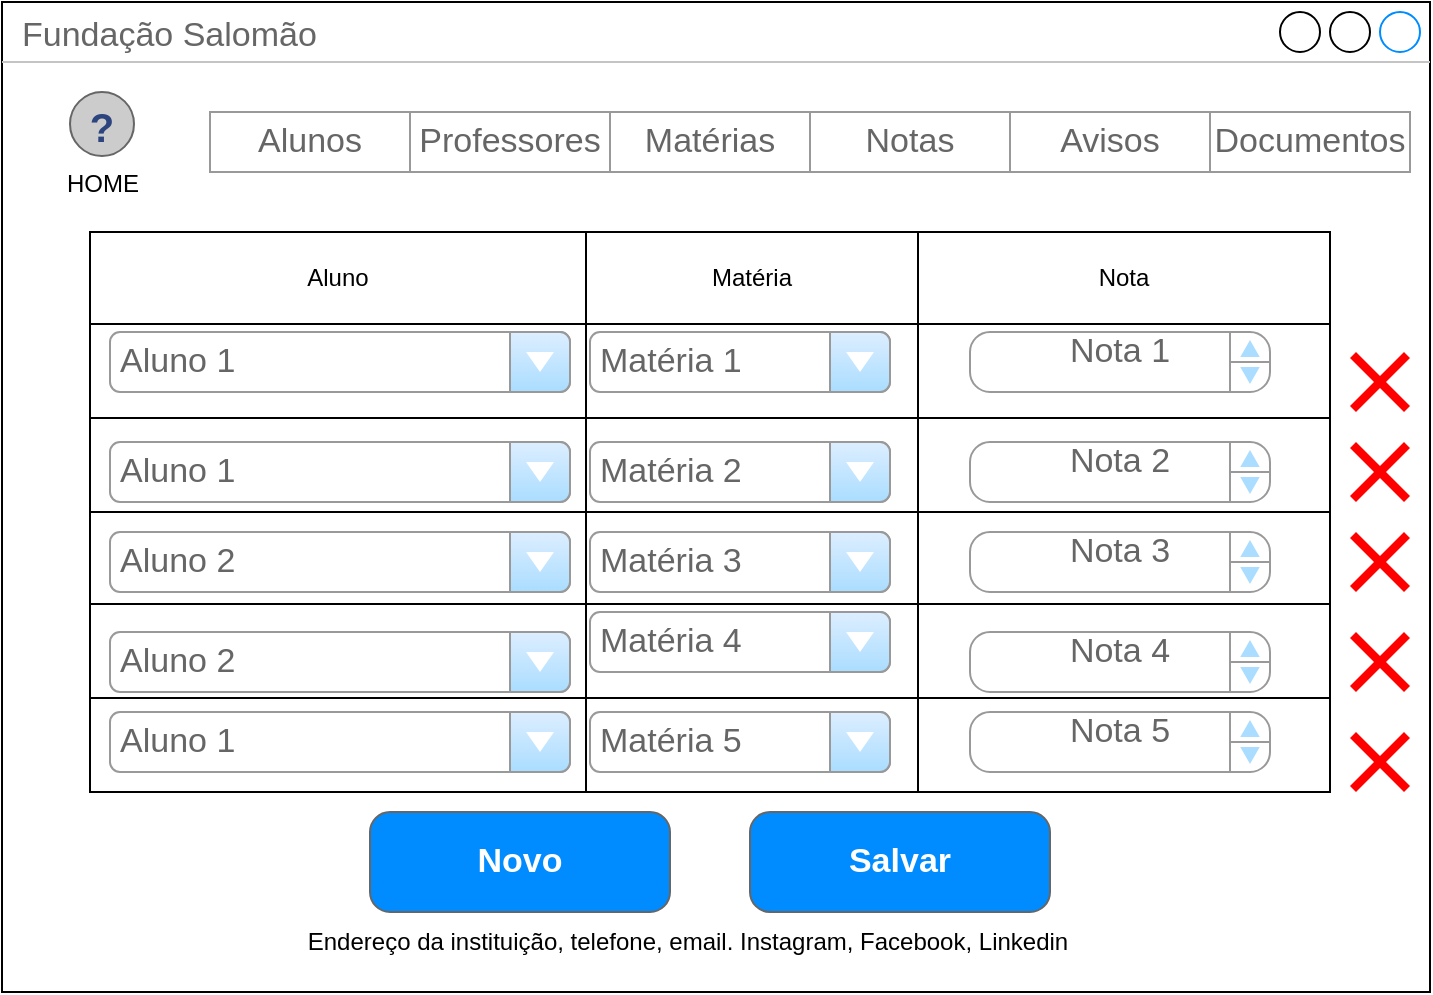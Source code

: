 <mxfile version="21.3.7" type="device">
  <diagram name="Página-1" id="Jkc078h2hcOx-05Bufs_">
    <mxGraphModel dx="880" dy="570" grid="1" gridSize="10" guides="1" tooltips="1" connect="1" arrows="1" fold="1" page="1" pageScale="1" pageWidth="827" pageHeight="1169" math="0" shadow="0">
      <root>
        <mxCell id="0" />
        <mxCell id="1" parent="0" />
        <mxCell id="MRH6tuEuY3I-kxTHl0fX-1" value="Fundação Salomão" style="strokeWidth=1;shadow=0;dashed=0;align=center;html=1;shape=mxgraph.mockup.containers.window;align=left;verticalAlign=top;spacingLeft=8;strokeColor2=#008cff;strokeColor3=#c4c4c4;fontColor=#666666;mainText=;fontSize=17;labelBackgroundColor=none;whiteSpace=wrap;" parent="1" vertex="1">
          <mxGeometry x="66" y="35" width="714" height="495" as="geometry" />
        </mxCell>
        <mxCell id="MRH6tuEuY3I-kxTHl0fX-2" value="" style="strokeWidth=1;shadow=0;dashed=0;align=center;html=1;shape=mxgraph.mockup.forms.rrect;rSize=0;strokeColor=#999999;" parent="1" vertex="1">
          <mxGeometry x="170" y="90" width="600" height="30" as="geometry" />
        </mxCell>
        <mxCell id="MRH6tuEuY3I-kxTHl0fX-3" value="Alunos" style="strokeColor=inherit;fillColor=inherit;gradientColor=inherit;strokeWidth=1;shadow=0;dashed=0;align=center;html=1;shape=mxgraph.mockup.forms.rrect;rSize=0;fontSize=17;fontColor=#666666;whiteSpace=wrap;" parent="MRH6tuEuY3I-kxTHl0fX-2" vertex="1">
          <mxGeometry width="100" height="30" as="geometry" />
        </mxCell>
        <mxCell id="MRH6tuEuY3I-kxTHl0fX-4" value="Professores" style="strokeColor=inherit;fillColor=inherit;gradientColor=inherit;strokeWidth=1;shadow=0;dashed=0;align=center;html=1;shape=mxgraph.mockup.forms.rrect;rSize=0;fontSize=17;fontColor=#666666;whiteSpace=wrap;" parent="MRH6tuEuY3I-kxTHl0fX-2" vertex="1">
          <mxGeometry x="100" width="100" height="30" as="geometry" />
        </mxCell>
        <mxCell id="MRH6tuEuY3I-kxTHl0fX-5" value="Matérias" style="strokeColor=inherit;fillColor=inherit;gradientColor=inherit;strokeWidth=1;shadow=0;dashed=0;align=center;html=1;shape=mxgraph.mockup.forms.rrect;rSize=0;fontSize=17;fontColor=#666666;whiteSpace=wrap;" parent="MRH6tuEuY3I-kxTHl0fX-2" vertex="1">
          <mxGeometry x="200" width="100" height="30" as="geometry" />
        </mxCell>
        <mxCell id="MRH6tuEuY3I-kxTHl0fX-6" value="Notas" style="strokeColor=inherit;fillColor=inherit;gradientColor=inherit;strokeWidth=1;shadow=0;dashed=0;align=center;html=1;shape=mxgraph.mockup.forms.rrect;rSize=0;fontSize=17;fontColor=#666666;whiteSpace=wrap;" parent="MRH6tuEuY3I-kxTHl0fX-2" vertex="1">
          <mxGeometry x="300" width="100" height="30" as="geometry" />
        </mxCell>
        <mxCell id="MRH6tuEuY3I-kxTHl0fX-7" value="Avisos" style="strokeColor=inherit;fillColor=inherit;gradientColor=inherit;strokeWidth=1;shadow=0;dashed=0;align=center;html=1;shape=mxgraph.mockup.forms.rrect;rSize=0;fontSize=17;fontColor=#666666;whiteSpace=wrap;" parent="MRH6tuEuY3I-kxTHl0fX-2" vertex="1">
          <mxGeometry x="400" width="100" height="30" as="geometry" />
        </mxCell>
        <mxCell id="MRH6tuEuY3I-kxTHl0fX-8" value="Documentos" style="strokeColor=inherit;fillColor=inherit;gradientColor=inherit;strokeWidth=1;shadow=0;dashed=0;align=center;html=1;shape=mxgraph.mockup.forms.rrect;rSize=0;fontSize=17;fontColor=#666666;whiteSpace=wrap;" parent="MRH6tuEuY3I-kxTHl0fX-2" vertex="1">
          <mxGeometry x="500" width="100" height="30" as="geometry" />
        </mxCell>
        <mxCell id="MRH6tuEuY3I-kxTHl0fX-11" value="HOME" style="verticalLabelPosition=bottom;shadow=0;dashed=0;align=center;html=1;verticalAlign=top;strokeWidth=1;shape=mxgraph.mockup.misc.help_icon;" parent="1" vertex="1">
          <mxGeometry x="100" y="80" width="32" height="32" as="geometry" />
        </mxCell>
        <mxCell id="MRH6tuEuY3I-kxTHl0fX-20" value="Endereço da instituição, telefone, email. Instagram, Facebook, Linkedin" style="text;html=1;strokeColor=none;fillColor=none;align=center;verticalAlign=middle;whiteSpace=wrap;rounded=0;" parent="1" vertex="1">
          <mxGeometry x="110" y="490" width="598" height="30" as="geometry" />
        </mxCell>
        <mxCell id="OGQ7hF3fuczE4n0vJREk-79" value="Salvar" style="strokeWidth=1;shadow=0;dashed=0;align=center;html=1;shape=mxgraph.mockup.buttons.button;strokeColor=#666666;fontColor=#ffffff;mainText=;buttonStyle=round;fontSize=17;fontStyle=1;fillColor=#008cff;whiteSpace=wrap;" parent="1" vertex="1">
          <mxGeometry x="440" y="440" width="150" height="50" as="geometry" />
        </mxCell>
        <mxCell id="yz4CL9eWpV4CYfy5Ghug-29" value="&lt;h1&gt;&lt;/h1&gt;&lt;table&gt;&lt;tbody&gt;&lt;tr&gt;&lt;td&gt;&lt;br&gt;&lt;/td&gt;&lt;td&gt;&lt;br&gt;&lt;/td&gt;&lt;td&gt;&lt;br&gt;&lt;/td&gt;&lt;td&gt;&lt;br&gt;&lt;/td&gt;&lt;/tr&gt;&lt;tr&gt;&lt;td&gt;&lt;br&gt;&lt;/td&gt;&lt;td&gt;&lt;br&gt;&lt;/td&gt;&lt;td&gt;&lt;br&gt;&lt;/td&gt;&lt;td&gt;&lt;br&gt;&lt;/td&gt;&lt;/tr&gt;&lt;tr&gt;&lt;td&gt;&lt;br&gt;&lt;/td&gt;&lt;td&gt;&lt;br&gt;&lt;/td&gt;&lt;td&gt;&lt;br&gt;&lt;/td&gt;&lt;td&gt;&lt;br&gt;&lt;/td&gt;&lt;/tr&gt;&lt;tr&gt;&lt;td&gt;&lt;br&gt;&lt;/td&gt;&lt;td&gt;&lt;br&gt;&lt;/td&gt;&lt;td&gt;&lt;br&gt;&lt;/td&gt;&lt;td&gt;&lt;br&gt;&lt;/td&gt;&lt;/tr&gt;&lt;tr&gt;&lt;td&gt;&lt;br&gt;&lt;/td&gt;&lt;td&gt;&lt;br&gt;&lt;/td&gt;&lt;td&gt;&lt;br&gt;&lt;/td&gt;&lt;td&gt;&lt;br&gt;&lt;/td&gt;&lt;/tr&gt;&lt;/tbody&gt;&lt;/table&gt;&lt;p&gt;&lt;/p&gt;" style="text;html=1;strokeColor=none;fillColor=none;spacing=5;spacingTop=-20;whiteSpace=wrap;overflow=hidden;rounded=0;" parent="1" vertex="1">
          <mxGeometry x="320" y="210" width="190" height="120" as="geometry" />
        </mxCell>
        <mxCell id="yz4CL9eWpV4CYfy5Ghug-86" value="" style="childLayout=tableLayout;recursiveResize=0;shadow=0;fillColor=none;" parent="1" vertex="1">
          <mxGeometry x="110" y="150" width="620" height="280" as="geometry" />
        </mxCell>
        <mxCell id="yz4CL9eWpV4CYfy5Ghug-87" style="shape=tableRow;horizontal=0;startSize=0;swimlaneHead=0;swimlaneBody=0;top=0;left=0;bottom=0;right=0;dropTarget=0;collapsible=0;recursiveResize=0;expand=0;fontStyle=0;fillColor=none;strokeColor=inherit;" parent="yz4CL9eWpV4CYfy5Ghug-86" vertex="1">
          <mxGeometry width="620" height="46" as="geometry" />
        </mxCell>
        <mxCell id="yz4CL9eWpV4CYfy5Ghug-88" value="Aluno" style="connectable=0;recursiveResize=0;strokeColor=inherit;fillColor=none;align=center;whiteSpace=wrap;html=1;" parent="yz4CL9eWpV4CYfy5Ghug-87" vertex="1">
          <mxGeometry width="248" height="46" as="geometry">
            <mxRectangle width="248" height="46" as="alternateBounds" />
          </mxGeometry>
        </mxCell>
        <mxCell id="yz4CL9eWpV4CYfy5Ghug-89" value="Matéria" style="connectable=0;recursiveResize=0;strokeColor=inherit;fillColor=none;align=center;whiteSpace=wrap;html=1;" parent="yz4CL9eWpV4CYfy5Ghug-87" vertex="1">
          <mxGeometry x="248" width="166" height="46" as="geometry">
            <mxRectangle width="166" height="46" as="alternateBounds" />
          </mxGeometry>
        </mxCell>
        <mxCell id="yz4CL9eWpV4CYfy5Ghug-90" value="Nota" style="connectable=0;recursiveResize=0;strokeColor=inherit;fillColor=none;align=center;whiteSpace=wrap;html=1;" parent="yz4CL9eWpV4CYfy5Ghug-87" vertex="1">
          <mxGeometry x="414" width="206" height="46" as="geometry">
            <mxRectangle width="206" height="46" as="alternateBounds" />
          </mxGeometry>
        </mxCell>
        <mxCell id="yz4CL9eWpV4CYfy5Ghug-91" value="" style="shape=tableRow;horizontal=0;startSize=0;swimlaneHead=0;swimlaneBody=0;top=0;left=0;bottom=0;right=0;dropTarget=0;collapsible=0;recursiveResize=0;expand=0;fontStyle=0;fillColor=none;strokeColor=inherit;" parent="yz4CL9eWpV4CYfy5Ghug-86" vertex="1">
          <mxGeometry y="46" width="620" height="47" as="geometry" />
        </mxCell>
        <mxCell id="yz4CL9eWpV4CYfy5Ghug-92" value="" style="connectable=0;recursiveResize=0;strokeColor=inherit;fillColor=none;align=center;whiteSpace=wrap;html=1;" parent="yz4CL9eWpV4CYfy5Ghug-91" vertex="1">
          <mxGeometry width="248" height="47" as="geometry">
            <mxRectangle width="248" height="47" as="alternateBounds" />
          </mxGeometry>
        </mxCell>
        <mxCell id="yz4CL9eWpV4CYfy5Ghug-93" value="" style="connectable=0;recursiveResize=0;strokeColor=inherit;fillColor=none;align=center;whiteSpace=wrap;html=1;" parent="yz4CL9eWpV4CYfy5Ghug-91" vertex="1">
          <mxGeometry x="248" width="166" height="47" as="geometry">
            <mxRectangle width="166" height="47" as="alternateBounds" />
          </mxGeometry>
        </mxCell>
        <mxCell id="yz4CL9eWpV4CYfy5Ghug-94" value="" style="connectable=0;recursiveResize=0;strokeColor=inherit;fillColor=none;align=center;whiteSpace=wrap;html=1;" parent="yz4CL9eWpV4CYfy5Ghug-91" vertex="1">
          <mxGeometry x="414" width="206" height="47" as="geometry">
            <mxRectangle width="206" height="47" as="alternateBounds" />
          </mxGeometry>
        </mxCell>
        <mxCell id="yz4CL9eWpV4CYfy5Ghug-95" style="shape=tableRow;horizontal=0;startSize=0;swimlaneHead=0;swimlaneBody=0;top=0;left=0;bottom=0;right=0;dropTarget=0;collapsible=0;recursiveResize=0;expand=0;fontStyle=0;fillColor=none;strokeColor=inherit;" parent="yz4CL9eWpV4CYfy5Ghug-86" vertex="1">
          <mxGeometry y="93" width="620" height="47" as="geometry" />
        </mxCell>
        <mxCell id="yz4CL9eWpV4CYfy5Ghug-96" value="" style="connectable=0;recursiveResize=0;strokeColor=inherit;fillColor=none;align=center;whiteSpace=wrap;html=1;" parent="yz4CL9eWpV4CYfy5Ghug-95" vertex="1">
          <mxGeometry width="248" height="47" as="geometry">
            <mxRectangle width="248" height="47" as="alternateBounds" />
          </mxGeometry>
        </mxCell>
        <mxCell id="yz4CL9eWpV4CYfy5Ghug-97" value="" style="connectable=0;recursiveResize=0;strokeColor=inherit;fillColor=none;align=center;whiteSpace=wrap;html=1;" parent="yz4CL9eWpV4CYfy5Ghug-95" vertex="1">
          <mxGeometry x="248" width="166" height="47" as="geometry">
            <mxRectangle width="166" height="47" as="alternateBounds" />
          </mxGeometry>
        </mxCell>
        <mxCell id="yz4CL9eWpV4CYfy5Ghug-98" value="" style="connectable=0;recursiveResize=0;strokeColor=inherit;fillColor=none;align=center;whiteSpace=wrap;html=1;" parent="yz4CL9eWpV4CYfy5Ghug-95" vertex="1">
          <mxGeometry x="414" width="206" height="47" as="geometry">
            <mxRectangle width="206" height="47" as="alternateBounds" />
          </mxGeometry>
        </mxCell>
        <mxCell id="yz4CL9eWpV4CYfy5Ghug-58" style="shape=tableRow;horizontal=0;startSize=0;swimlaneHead=0;swimlaneBody=0;top=0;left=0;bottom=0;right=0;dropTarget=0;collapsible=0;recursiveResize=0;expand=0;fontStyle=0;fillColor=none;strokeColor=inherit;" parent="yz4CL9eWpV4CYfy5Ghug-86" vertex="1">
          <mxGeometry y="140" width="620" height="46" as="geometry" />
        </mxCell>
        <mxCell id="yz4CL9eWpV4CYfy5Ghug-59" value="" style="connectable=0;recursiveResize=0;strokeColor=inherit;fillColor=none;align=center;whiteSpace=wrap;html=1;" parent="yz4CL9eWpV4CYfy5Ghug-58" vertex="1">
          <mxGeometry width="248" height="46" as="geometry">
            <mxRectangle width="248" height="46" as="alternateBounds" />
          </mxGeometry>
        </mxCell>
        <mxCell id="yz4CL9eWpV4CYfy5Ghug-60" value="" style="connectable=0;recursiveResize=0;strokeColor=inherit;fillColor=none;align=center;whiteSpace=wrap;html=1;" parent="yz4CL9eWpV4CYfy5Ghug-58" vertex="1">
          <mxGeometry x="248" width="166" height="46" as="geometry">
            <mxRectangle width="166" height="46" as="alternateBounds" />
          </mxGeometry>
        </mxCell>
        <mxCell id="yz4CL9eWpV4CYfy5Ghug-61" value="" style="connectable=0;recursiveResize=0;strokeColor=inherit;fillColor=none;align=center;whiteSpace=wrap;html=1;" parent="yz4CL9eWpV4CYfy5Ghug-58" vertex="1">
          <mxGeometry x="414" width="206" height="46" as="geometry">
            <mxRectangle width="206" height="46" as="alternateBounds" />
          </mxGeometry>
        </mxCell>
        <mxCell id="yz4CL9eWpV4CYfy5Ghug-62" value="" style="shape=tableRow;horizontal=0;startSize=0;swimlaneHead=0;swimlaneBody=0;top=0;left=0;bottom=0;right=0;dropTarget=0;collapsible=0;recursiveResize=0;expand=0;fontStyle=0;fillColor=none;strokeColor=inherit;" parent="yz4CL9eWpV4CYfy5Ghug-86" vertex="1">
          <mxGeometry y="186" width="620" height="47" as="geometry" />
        </mxCell>
        <mxCell id="yz4CL9eWpV4CYfy5Ghug-63" value="" style="connectable=0;recursiveResize=0;strokeColor=inherit;fillColor=none;align=center;whiteSpace=wrap;html=1;" parent="yz4CL9eWpV4CYfy5Ghug-62" vertex="1">
          <mxGeometry width="248" height="47" as="geometry">
            <mxRectangle width="248" height="47" as="alternateBounds" />
          </mxGeometry>
        </mxCell>
        <mxCell id="yz4CL9eWpV4CYfy5Ghug-64" value="" style="connectable=0;recursiveResize=0;strokeColor=inherit;fillColor=none;align=center;whiteSpace=wrap;html=1;" parent="yz4CL9eWpV4CYfy5Ghug-62" vertex="1">
          <mxGeometry x="248" width="166" height="47" as="geometry">
            <mxRectangle width="166" height="47" as="alternateBounds" />
          </mxGeometry>
        </mxCell>
        <mxCell id="yz4CL9eWpV4CYfy5Ghug-65" value="" style="connectable=0;recursiveResize=0;strokeColor=inherit;fillColor=none;align=center;whiteSpace=wrap;html=1;" parent="yz4CL9eWpV4CYfy5Ghug-62" vertex="1">
          <mxGeometry x="414" width="206" height="47" as="geometry">
            <mxRectangle width="206" height="47" as="alternateBounds" />
          </mxGeometry>
        </mxCell>
        <mxCell id="yz4CL9eWpV4CYfy5Ghug-66" style="shape=tableRow;horizontal=0;startSize=0;swimlaneHead=0;swimlaneBody=0;top=0;left=0;bottom=0;right=0;dropTarget=0;collapsible=0;recursiveResize=0;expand=0;fontStyle=0;fillColor=none;strokeColor=inherit;" parent="yz4CL9eWpV4CYfy5Ghug-86" vertex="1">
          <mxGeometry y="233" width="620" height="47" as="geometry" />
        </mxCell>
        <mxCell id="yz4CL9eWpV4CYfy5Ghug-67" value="" style="connectable=0;recursiveResize=0;strokeColor=inherit;fillColor=none;align=center;whiteSpace=wrap;html=1;" parent="yz4CL9eWpV4CYfy5Ghug-66" vertex="1">
          <mxGeometry width="248" height="47" as="geometry">
            <mxRectangle width="248" height="47" as="alternateBounds" />
          </mxGeometry>
        </mxCell>
        <mxCell id="yz4CL9eWpV4CYfy5Ghug-68" value="" style="connectable=0;recursiveResize=0;strokeColor=inherit;fillColor=none;align=center;whiteSpace=wrap;html=1;" parent="yz4CL9eWpV4CYfy5Ghug-66" vertex="1">
          <mxGeometry x="248" width="166" height="47" as="geometry">
            <mxRectangle width="166" height="47" as="alternateBounds" />
          </mxGeometry>
        </mxCell>
        <mxCell id="yz4CL9eWpV4CYfy5Ghug-69" value="" style="connectable=0;recursiveResize=0;strokeColor=inherit;fillColor=none;align=center;whiteSpace=wrap;html=1;" parent="yz4CL9eWpV4CYfy5Ghug-66" vertex="1">
          <mxGeometry x="414" width="206" height="47" as="geometry">
            <mxRectangle width="206" height="47" as="alternateBounds" />
          </mxGeometry>
        </mxCell>
        <mxCell id="yz4CL9eWpV4CYfy5Ghug-100" value="" style="shape=mxgraph.mockup.markup.redX;fillColor=#ff0000;html=1;shadow=0;whiteSpace=wrap;strokeColor=none;" parent="1" vertex="1">
          <mxGeometry x="740" y="210" width="30" height="30" as="geometry" />
        </mxCell>
        <mxCell id="yz4CL9eWpV4CYfy5Ghug-101" value="" style="shape=mxgraph.mockup.markup.redX;fillColor=#ff0000;html=1;shadow=0;whiteSpace=wrap;strokeColor=none;" parent="1" vertex="1">
          <mxGeometry x="740" y="255" width="30" height="30" as="geometry" />
        </mxCell>
        <mxCell id="yz4CL9eWpV4CYfy5Ghug-102" value="" style="shape=mxgraph.mockup.markup.redX;fillColor=#ff0000;html=1;shadow=0;whiteSpace=wrap;strokeColor=none;" parent="1" vertex="1">
          <mxGeometry x="740" y="300" width="30" height="30" as="geometry" />
        </mxCell>
        <mxCell id="yz4CL9eWpV4CYfy5Ghug-103" value="" style="shape=mxgraph.mockup.markup.redX;fillColor=#ff0000;html=1;shadow=0;whiteSpace=wrap;strokeColor=none;" parent="1" vertex="1">
          <mxGeometry x="740" y="350" width="30" height="30" as="geometry" />
        </mxCell>
        <mxCell id="yz4CL9eWpV4CYfy5Ghug-104" value="" style="shape=mxgraph.mockup.markup.redX;fillColor=#ff0000;html=1;shadow=0;whiteSpace=wrap;strokeColor=none;" parent="1" vertex="1">
          <mxGeometry x="740" y="400" width="30" height="30" as="geometry" />
        </mxCell>
        <mxCell id="yz4CL9eWpV4CYfy5Ghug-105" value="Nota 1" style="strokeWidth=1;shadow=0;dashed=0;align=center;html=1;shape=mxgraph.mockup.forms.spinner;strokeColor=#999999;spinLayout=right;spinStyle=normal;adjStyle=triangle;fillColor=#aaddff;fontSize=17;fontColor=#666666;mainText=;html=1;overflow=fill;" parent="1" vertex="1">
          <mxGeometry x="550" y="200" width="150" height="30" as="geometry" />
        </mxCell>
        <mxCell id="yz4CL9eWpV4CYfy5Ghug-106" value="Nota 2" style="strokeWidth=1;shadow=0;dashed=0;align=center;html=1;shape=mxgraph.mockup.forms.spinner;strokeColor=#999999;spinLayout=right;spinStyle=normal;adjStyle=triangle;fillColor=#aaddff;fontSize=17;fontColor=#666666;mainText=;html=1;overflow=fill;" parent="1" vertex="1">
          <mxGeometry x="550" y="255" width="150" height="30" as="geometry" />
        </mxCell>
        <mxCell id="yz4CL9eWpV4CYfy5Ghug-107" value="Nota 3" style="strokeWidth=1;shadow=0;dashed=0;align=center;html=1;shape=mxgraph.mockup.forms.spinner;strokeColor=#999999;spinLayout=right;spinStyle=normal;adjStyle=triangle;fillColor=#aaddff;fontSize=17;fontColor=#666666;mainText=;html=1;overflow=fill;" parent="1" vertex="1">
          <mxGeometry x="550" y="300" width="150" height="30" as="geometry" />
        </mxCell>
        <mxCell id="yz4CL9eWpV4CYfy5Ghug-108" value="Nota 4" style="strokeWidth=1;shadow=0;dashed=0;align=center;html=1;shape=mxgraph.mockup.forms.spinner;strokeColor=#999999;spinLayout=right;spinStyle=normal;adjStyle=triangle;fillColor=#aaddff;fontSize=17;fontColor=#666666;mainText=;html=1;overflow=fill;" parent="1" vertex="1">
          <mxGeometry x="550" y="350" width="150" height="30" as="geometry" />
        </mxCell>
        <mxCell id="yz4CL9eWpV4CYfy5Ghug-109" value="Nota 5" style="strokeWidth=1;shadow=0;dashed=0;align=center;html=1;shape=mxgraph.mockup.forms.spinner;strokeColor=#999999;spinLayout=right;spinStyle=normal;adjStyle=triangle;fillColor=#aaddff;fontSize=17;fontColor=#666666;mainText=;html=1;overflow=fill;" parent="1" vertex="1">
          <mxGeometry x="550" y="390" width="150" height="30" as="geometry" />
        </mxCell>
        <mxCell id="yz4CL9eWpV4CYfy5Ghug-110" value="Matéria 1" style="strokeWidth=1;shadow=0;dashed=0;align=center;html=1;shape=mxgraph.mockup.forms.comboBox;strokeColor=#999999;fillColor=#ddeeff;align=left;fillColor2=#aaddff;mainText=;fontColor=#666666;fontSize=17;spacingLeft=3;" parent="1" vertex="1">
          <mxGeometry x="360" y="200" width="150" height="30" as="geometry" />
        </mxCell>
        <mxCell id="yz4CL9eWpV4CYfy5Ghug-111" value="Matéria 2" style="strokeWidth=1;shadow=0;dashed=0;align=center;html=1;shape=mxgraph.mockup.forms.comboBox;strokeColor=#999999;fillColor=#ddeeff;align=left;fillColor2=#aaddff;mainText=;fontColor=#666666;fontSize=17;spacingLeft=3;" parent="1" vertex="1">
          <mxGeometry x="360" y="255" width="150" height="30" as="geometry" />
        </mxCell>
        <mxCell id="yz4CL9eWpV4CYfy5Ghug-112" value="Matéria 3" style="strokeWidth=1;shadow=0;dashed=0;align=center;html=1;shape=mxgraph.mockup.forms.comboBox;strokeColor=#999999;fillColor=#ddeeff;align=left;fillColor2=#aaddff;mainText=;fontColor=#666666;fontSize=17;spacingLeft=3;" parent="1" vertex="1">
          <mxGeometry x="360" y="300" width="150" height="30" as="geometry" />
        </mxCell>
        <mxCell id="yz4CL9eWpV4CYfy5Ghug-113" value="Matéria 4" style="strokeWidth=1;shadow=0;dashed=0;align=center;html=1;shape=mxgraph.mockup.forms.comboBox;strokeColor=#999999;fillColor=#ddeeff;align=left;fillColor2=#aaddff;mainText=;fontColor=#666666;fontSize=17;spacingLeft=3;" parent="1" vertex="1">
          <mxGeometry x="360" y="340" width="150" height="30" as="geometry" />
        </mxCell>
        <mxCell id="yz4CL9eWpV4CYfy5Ghug-114" value="Matéria 5" style="strokeWidth=1;shadow=0;dashed=0;align=center;html=1;shape=mxgraph.mockup.forms.comboBox;strokeColor=#999999;fillColor=#ddeeff;align=left;fillColor2=#aaddff;mainText=;fontColor=#666666;fontSize=17;spacingLeft=3;" parent="1" vertex="1">
          <mxGeometry x="360" y="390" width="150" height="30" as="geometry" />
        </mxCell>
        <mxCell id="yz4CL9eWpV4CYfy5Ghug-115" value="Aluno 1" style="strokeWidth=1;shadow=0;dashed=0;align=center;html=1;shape=mxgraph.mockup.forms.comboBox;strokeColor=#999999;fillColor=#ddeeff;align=left;fillColor2=#aaddff;mainText=;fontColor=#666666;fontSize=17;spacingLeft=3;" parent="1" vertex="1">
          <mxGeometry x="120" y="200" width="230" height="30" as="geometry" />
        </mxCell>
        <mxCell id="yz4CL9eWpV4CYfy5Ghug-116" value="Aluno 1" style="strokeWidth=1;shadow=0;dashed=0;align=center;html=1;shape=mxgraph.mockup.forms.comboBox;strokeColor=#999999;fillColor=#ddeeff;align=left;fillColor2=#aaddff;mainText=;fontColor=#666666;fontSize=17;spacingLeft=3;" parent="1" vertex="1">
          <mxGeometry x="120" y="255" width="230" height="30" as="geometry" />
        </mxCell>
        <mxCell id="yz4CL9eWpV4CYfy5Ghug-117" value="Aluno 2" style="strokeWidth=1;shadow=0;dashed=0;align=center;html=1;shape=mxgraph.mockup.forms.comboBox;strokeColor=#999999;fillColor=#ddeeff;align=left;fillColor2=#aaddff;mainText=;fontColor=#666666;fontSize=17;spacingLeft=3;" parent="1" vertex="1">
          <mxGeometry x="120" y="300" width="230" height="30" as="geometry" />
        </mxCell>
        <mxCell id="yz4CL9eWpV4CYfy5Ghug-118" value="Aluno 2" style="strokeWidth=1;shadow=0;dashed=0;align=center;html=1;shape=mxgraph.mockup.forms.comboBox;strokeColor=#999999;fillColor=#ddeeff;align=left;fillColor2=#aaddff;mainText=;fontColor=#666666;fontSize=17;spacingLeft=3;" parent="1" vertex="1">
          <mxGeometry x="120" y="350" width="230" height="30" as="geometry" />
        </mxCell>
        <mxCell id="yz4CL9eWpV4CYfy5Ghug-119" value="Aluno 1" style="strokeWidth=1;shadow=0;dashed=0;align=center;html=1;shape=mxgraph.mockup.forms.comboBox;strokeColor=#999999;fillColor=#ddeeff;align=left;fillColor2=#aaddff;mainText=;fontColor=#666666;fontSize=17;spacingLeft=3;" parent="1" vertex="1">
          <mxGeometry x="120" y="390" width="230" height="30" as="geometry" />
        </mxCell>
        <mxCell id="yz4CL9eWpV4CYfy5Ghug-120" value="Novo" style="strokeWidth=1;shadow=0;dashed=0;align=center;html=1;shape=mxgraph.mockup.buttons.button;strokeColor=#666666;fontColor=#ffffff;mainText=;buttonStyle=round;fontSize=17;fontStyle=1;fillColor=#008cff;whiteSpace=wrap;" parent="1" vertex="1">
          <mxGeometry x="250" y="440" width="150" height="50" as="geometry" />
        </mxCell>
      </root>
    </mxGraphModel>
  </diagram>
</mxfile>
